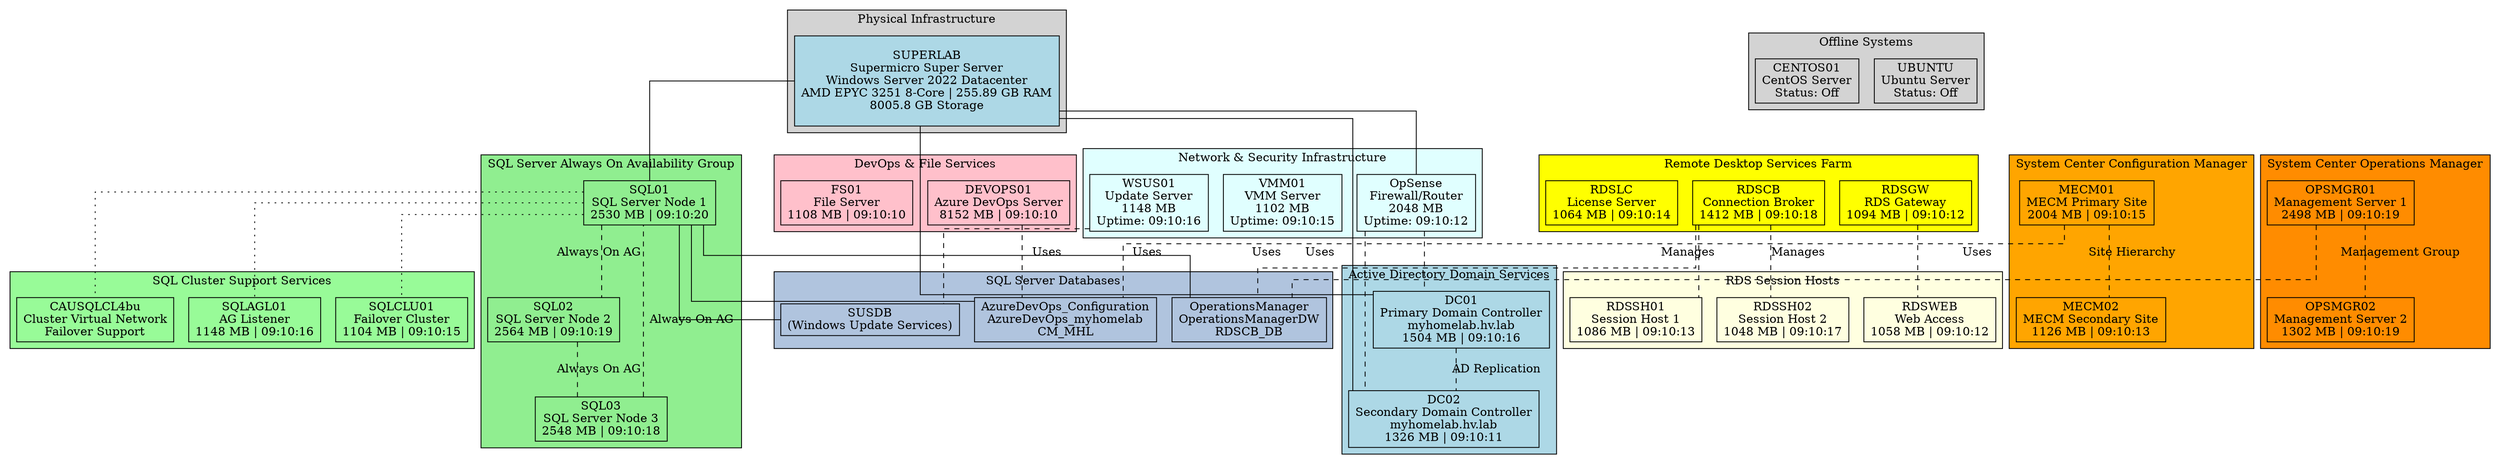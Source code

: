 digraph HyperVLabDetailed {
    rankdir=TB;
    splines=ortho;
    node [shape=box, style=filled];
    edge [dir=none];

    // Physical Host Layer
    subgraph cluster_host {
        label="Physical Infrastructure";
        style=filled;
        fillcolor=lightgray;

        Host [label="SUPERLAB\nSupermicro Super Server\nWindows Server 2022 Datacenter\nAMD EPYC 3251 8-Core | 255.89 GB RAM\n8005.8 GB Storage", fillcolor=lightblue, height=1.5, width=3];
    }

    // Network Infrastructure Layer
    subgraph cluster_network_infra {
        label="Network & Security Infrastructure";
        style=filled;
        fillcolor=lightcyan;
        rank=same;

        OpSense [label="OpSense\nFirewall/Router\n2048 MB\nUptime: 09:10:12", fillcolor=lightcyan, width=1.5];
        VMM01 [label="VMM01\nVMM Server\n1102 MB\nUptime: 09:10:15", fillcolor=lightcyan, width=1.5];
        WSUS01 [label="WSUS01\nUpdate Server\n1148 MB\nUptime: 09:10:16", fillcolor=lightcyan, width=1.5];
    }

    // Domain Services Layer
    subgraph cluster_domain {
        label="Active Directory Domain Services";
        style=filled;
        fillcolor=lightblue;
        rank=same;

        DC01 [label="DC01\nPrimary Domain Controller\nmyhomelab.hv.lab\n1504 MB | 09:10:16", fillcolor=lightblue, width=2];
        DC02 [label="DC02\nSecondary Domain Controller\nmyhomelab.hv.lab\n1326 MB | 09:10:11", fillcolor=lightblue, width=2];
    }

    // SQL Server Cluster Layer
    subgraph cluster_sql {
        label="SQL Server Always On Availability Group";
        style=filled;
        fillcolor=lightgreen;
        rank=same;

        SQL01 [label="SQL01\nSQL Server Node 1\n2530 MB | 09:10:20", fillcolor=lightgreen, width=1.8];
        SQL02 [label="SQL02\nSQL Server Node 2\n2564 MB | 09:10:19", fillcolor=lightgreen, width=1.8];
        SQL03 [label="SQL03\nSQL Server Node 3\n2548 MB | 09:10:18", fillcolor=lightgreen, width=1.8];
    }

    // SQL Support Services
    subgraph cluster_sql_support {
        label="SQL Cluster Support Services";
        style=filled;
        fillcolor=palegreen;
        rank=same;

        SQLAGL01 [label="SQLAGL01\nAG Listener\n1148 MB | 09:10:16", fillcolor=palegreen, width=1.5];
        SQLCLU01 [label="SQLCLU01\nFailover Cluster\n1104 MB | 09:10:15", fillcolor=palegreen, width=1.5];
        CAUSQLCL4bu [label="CAUSQLCL4bu\nCluster Virtual Network\nFailover Support", fillcolor=palegreen, width=1.5];
    }

    // Database Layer
    subgraph cluster_databases {
        label="SQL Server Databases";
        style=filled;
        fillcolor=lightsteelblue;
        rank=same;

        DB_Group1 [label="AzureDevOps_Configuration\nAzureDevOps_myhomelab\nCM_MHL", fillcolor=lightsteelblue, width=2];
        DB_Group2 [label="OperationsManager\nOperationsManagerDW\nRDSCB_DB", fillcolor=lightsteelblue, width=2];
        DB_Group3 [label="SUSDB\n(Windows Update Services)", fillcolor=lightsteelblue, width=2];
    }

    // Remote Desktop Services Layer
    subgraph cluster_rds {
        label="Remote Desktop Services Farm";
        style=filled;
        fillcolor=yellow;
        rank=same;

        RDSCB [label="RDSCB\nConnection Broker\n1412 MB | 09:10:18", fillcolor=yellow, width=1.5];
        RDSGW [label="RDSGW\nRDS Gateway\n1094 MB | 09:10:12", fillcolor=yellow, width=1.5];
        RDSLC [label="RDSLC\nLicense Server\n1064 MB | 09:10:14", fillcolor=yellow, width=1.5];
    }

    // RDS Session Hosts
    subgraph cluster_rds_hosts {
        label="RDS Session Hosts";
        style=filled;
        fillcolor=lightyellow;
        rank=same;

        RDSSH01 [label="RDSSH01\nSession Host 1\n1086 MB | 09:10:13", fillcolor=lightyellow, width=1.5];
        RDSSH02 [label="RDSSH02\nSession Host 2\n1048 MB | 09:10:17", fillcolor=lightyellow, width=1.5];
        RDSWEB [label="RDSWEB\nWeb Access\n1058 MB | 09:10:12", fillcolor=lightyellow, width=1.5];
    }

    // System Center Management Layer
    subgraph cluster_sccm {
        label="System Center Configuration Manager";
        style=filled;
        fillcolor=orange;
        rank=same;

        MECM01 [label="MECM01\nMECM Primary Site\n2004 MB | 09:10:15", fillcolor=orange, width=1.8];
        MECM02 [label="MECM02\nMECM Secondary Site\n1126 MB | 09:10:13", fillcolor=orange, width=1.8];
    }

    // System Center Operations Manager Layer
    subgraph cluster_opsmgr {
        label="System Center Operations Manager";
        style=filled;
        fillcolor=darkorange;
        rank=same;

        OPSMGR01 [label="OPSMGR01\nManagement Server 1\n2498 MB | 09:10:19", fillcolor=darkorange, width=1.8];
        OPSMGR02 [label="OPSMGR02\nManagement Server 2\n1302 MB | 09:10:19", fillcolor=darkorange, width=1.8];
    }

    // DevOps & File Services Layer
    subgraph cluster_devops {
        label="DevOps & File Services";
        style=filled;
        fillcolor=pink;
        rank=same;

        DEVOPS01 [label="DEVOPS01\nAzure DevOps Server\n8152 MB | 09:10:10", fillcolor=pink, width=2];
        FS01 [label="FS01\nFile Server\n1108 MB | 09:10:10", fillcolor=pink, width=2];
    }

    // Offline Systems Layer
    subgraph cluster_offline {
        label="Offline Systems";
        style=filled;
        fillcolor=lightgray;
        rank=same;

        UBUNTU [label="UBUNTU\nUbuntu Server\nStatus: Off", fillcolor=lightgray, width=1.5];
        CENTOS01 [label="CENTOS01\nCentOS Server\nStatus: Off", fillcolor=lightgray, width=1.5];
    }

    // Physical to Virtual connections
    Host -> OpSense;
    Host -> DC01;
    Host -> DC02;
    Host -> SQL01;

    // Network infrastructure connections
    OpSense -> DC01 [style=dashed];
    OpSense -> DC02 [style=dashed];

    // Domain controller replication
    DC01 -> DC02 [style=dashed, label="AD Replication"];

    // SQL Always On connections
    SQL01 -> SQL02 [style=dashed, label="Always On AG"];
    SQL02 -> SQL03 [style=dashed, label="Always On AG"];
    SQL03 -> SQL01 [style=dashed, label="Always On AG"];

    // SQL support services
    SQL01 -> SQLAGL01 [style=dotted];
    SQL01 -> SQLCLU01 [style=dotted];
    SQL01 -> CAUSQLCL4bu [style=dotted];

    // Database connections
    SQL01 -> DB_Group1;
    SQL01 -> DB_Group2;
    SQL01 -> DB_Group3;

    // Service to database dependencies
    DEVOPS01 -> DB_Group1 [style=dashed, label="Uses"];
    MECM01 -> DB_Group1 [style=dashed, label="Uses"];
    OPSMGR01 -> DB_Group2 [style=dashed, label="Uses"];
    RDSCB -> DB_Group2 [style=dashed, label="Uses"];
    WSUS01 -> DB_Group3 [style=dashed, label="Uses"];

    // RDS Farm connections
    RDSCB -> RDSSH01 [style=dashed, label="Manages"];
    RDSCB -> RDSSH02 [style=dashed, label="Manages"];
    RDSGW -> RDSWEB [style=dashed];

    // System Center connections
    MECM01 -> MECM02 [style=dashed, label="Site Hierarchy"];
    OPSMGR01 -> OPSMGR02 [style=dashed, label="Management Group"];
}
